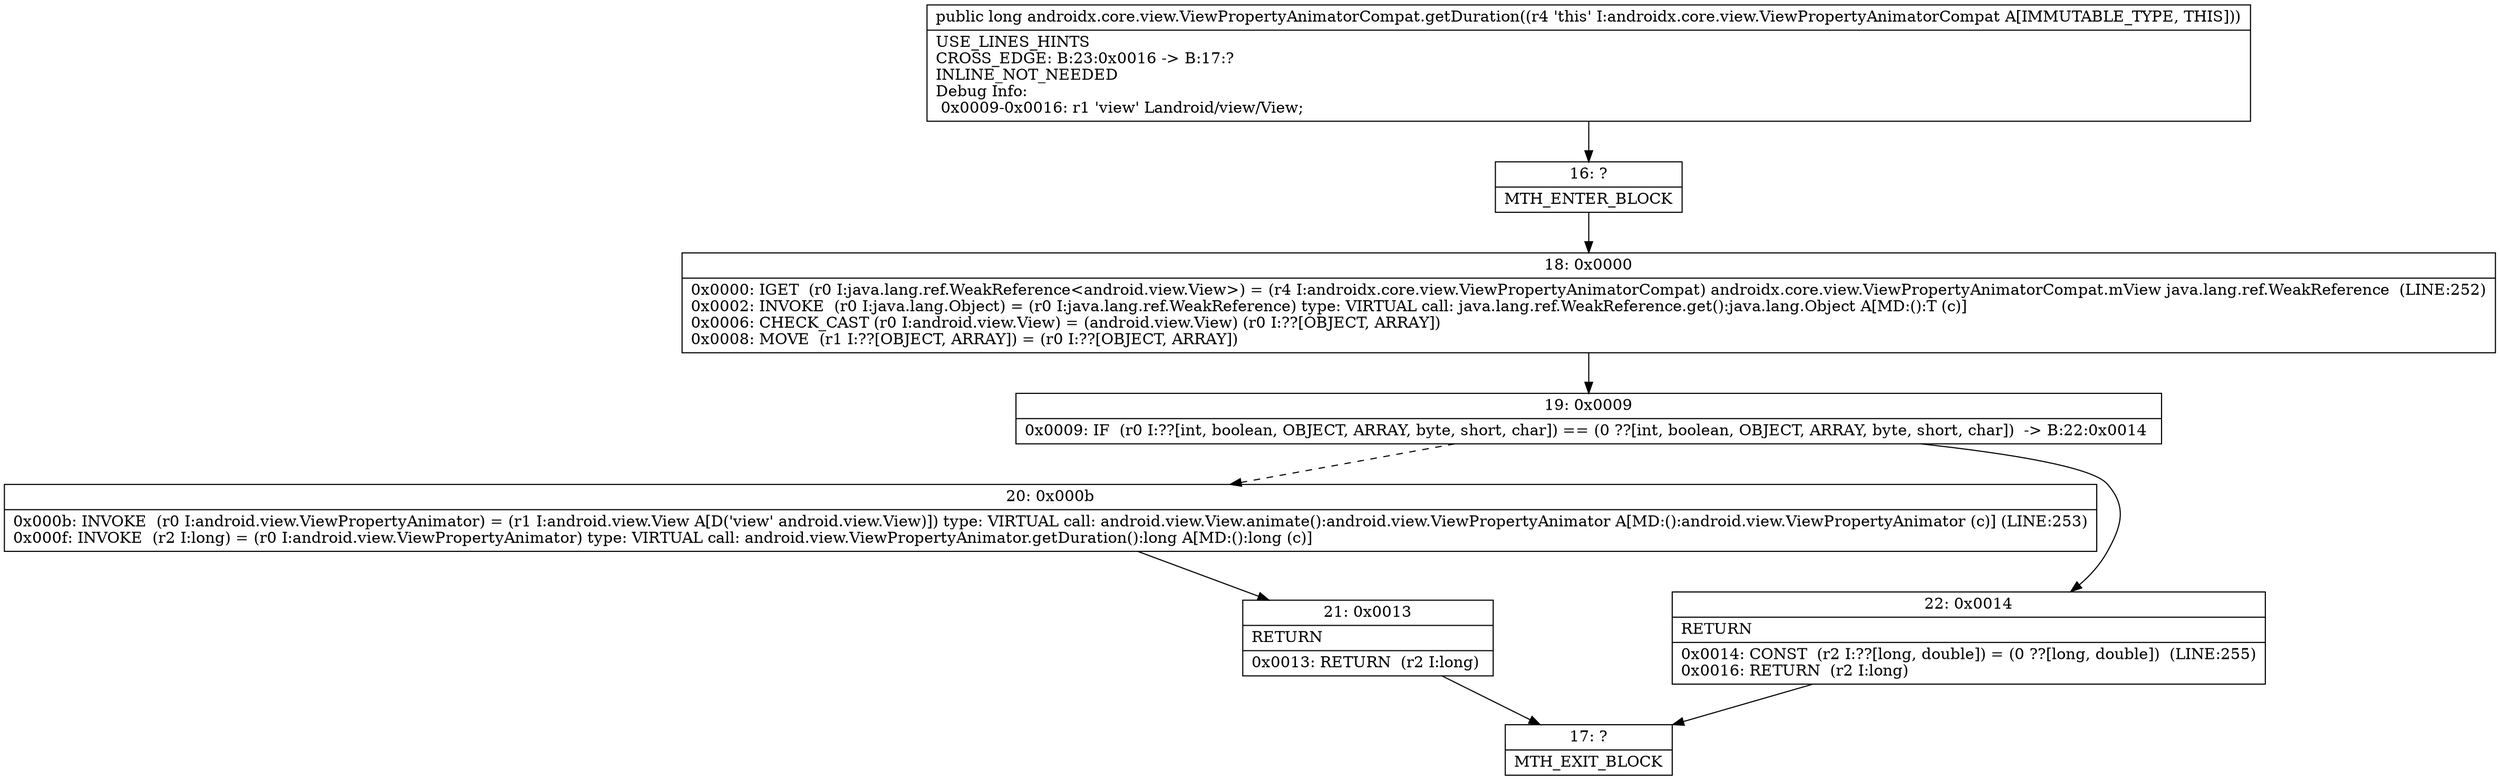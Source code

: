 digraph "CFG forandroidx.core.view.ViewPropertyAnimatorCompat.getDuration()J" {
Node_16 [shape=record,label="{16\:\ ?|MTH_ENTER_BLOCK\l}"];
Node_18 [shape=record,label="{18\:\ 0x0000|0x0000: IGET  (r0 I:java.lang.ref.WeakReference\<android.view.View\>) = (r4 I:androidx.core.view.ViewPropertyAnimatorCompat) androidx.core.view.ViewPropertyAnimatorCompat.mView java.lang.ref.WeakReference  (LINE:252)\l0x0002: INVOKE  (r0 I:java.lang.Object) = (r0 I:java.lang.ref.WeakReference) type: VIRTUAL call: java.lang.ref.WeakReference.get():java.lang.Object A[MD:():T (c)]\l0x0006: CHECK_CAST (r0 I:android.view.View) = (android.view.View) (r0 I:??[OBJECT, ARRAY]) \l0x0008: MOVE  (r1 I:??[OBJECT, ARRAY]) = (r0 I:??[OBJECT, ARRAY]) \l}"];
Node_19 [shape=record,label="{19\:\ 0x0009|0x0009: IF  (r0 I:??[int, boolean, OBJECT, ARRAY, byte, short, char]) == (0 ??[int, boolean, OBJECT, ARRAY, byte, short, char])  \-\> B:22:0x0014 \l}"];
Node_20 [shape=record,label="{20\:\ 0x000b|0x000b: INVOKE  (r0 I:android.view.ViewPropertyAnimator) = (r1 I:android.view.View A[D('view' android.view.View)]) type: VIRTUAL call: android.view.View.animate():android.view.ViewPropertyAnimator A[MD:():android.view.ViewPropertyAnimator (c)] (LINE:253)\l0x000f: INVOKE  (r2 I:long) = (r0 I:android.view.ViewPropertyAnimator) type: VIRTUAL call: android.view.ViewPropertyAnimator.getDuration():long A[MD:():long (c)]\l}"];
Node_21 [shape=record,label="{21\:\ 0x0013|RETURN\l|0x0013: RETURN  (r2 I:long) \l}"];
Node_17 [shape=record,label="{17\:\ ?|MTH_EXIT_BLOCK\l}"];
Node_22 [shape=record,label="{22\:\ 0x0014|RETURN\l|0x0014: CONST  (r2 I:??[long, double]) = (0 ??[long, double])  (LINE:255)\l0x0016: RETURN  (r2 I:long) \l}"];
MethodNode[shape=record,label="{public long androidx.core.view.ViewPropertyAnimatorCompat.getDuration((r4 'this' I:androidx.core.view.ViewPropertyAnimatorCompat A[IMMUTABLE_TYPE, THIS]))  | USE_LINES_HINTS\lCROSS_EDGE: B:23:0x0016 \-\> B:17:?\lINLINE_NOT_NEEDED\lDebug Info:\l  0x0009\-0x0016: r1 'view' Landroid\/view\/View;\l}"];
MethodNode -> Node_16;Node_16 -> Node_18;
Node_18 -> Node_19;
Node_19 -> Node_20[style=dashed];
Node_19 -> Node_22;
Node_20 -> Node_21;
Node_21 -> Node_17;
Node_22 -> Node_17;
}

